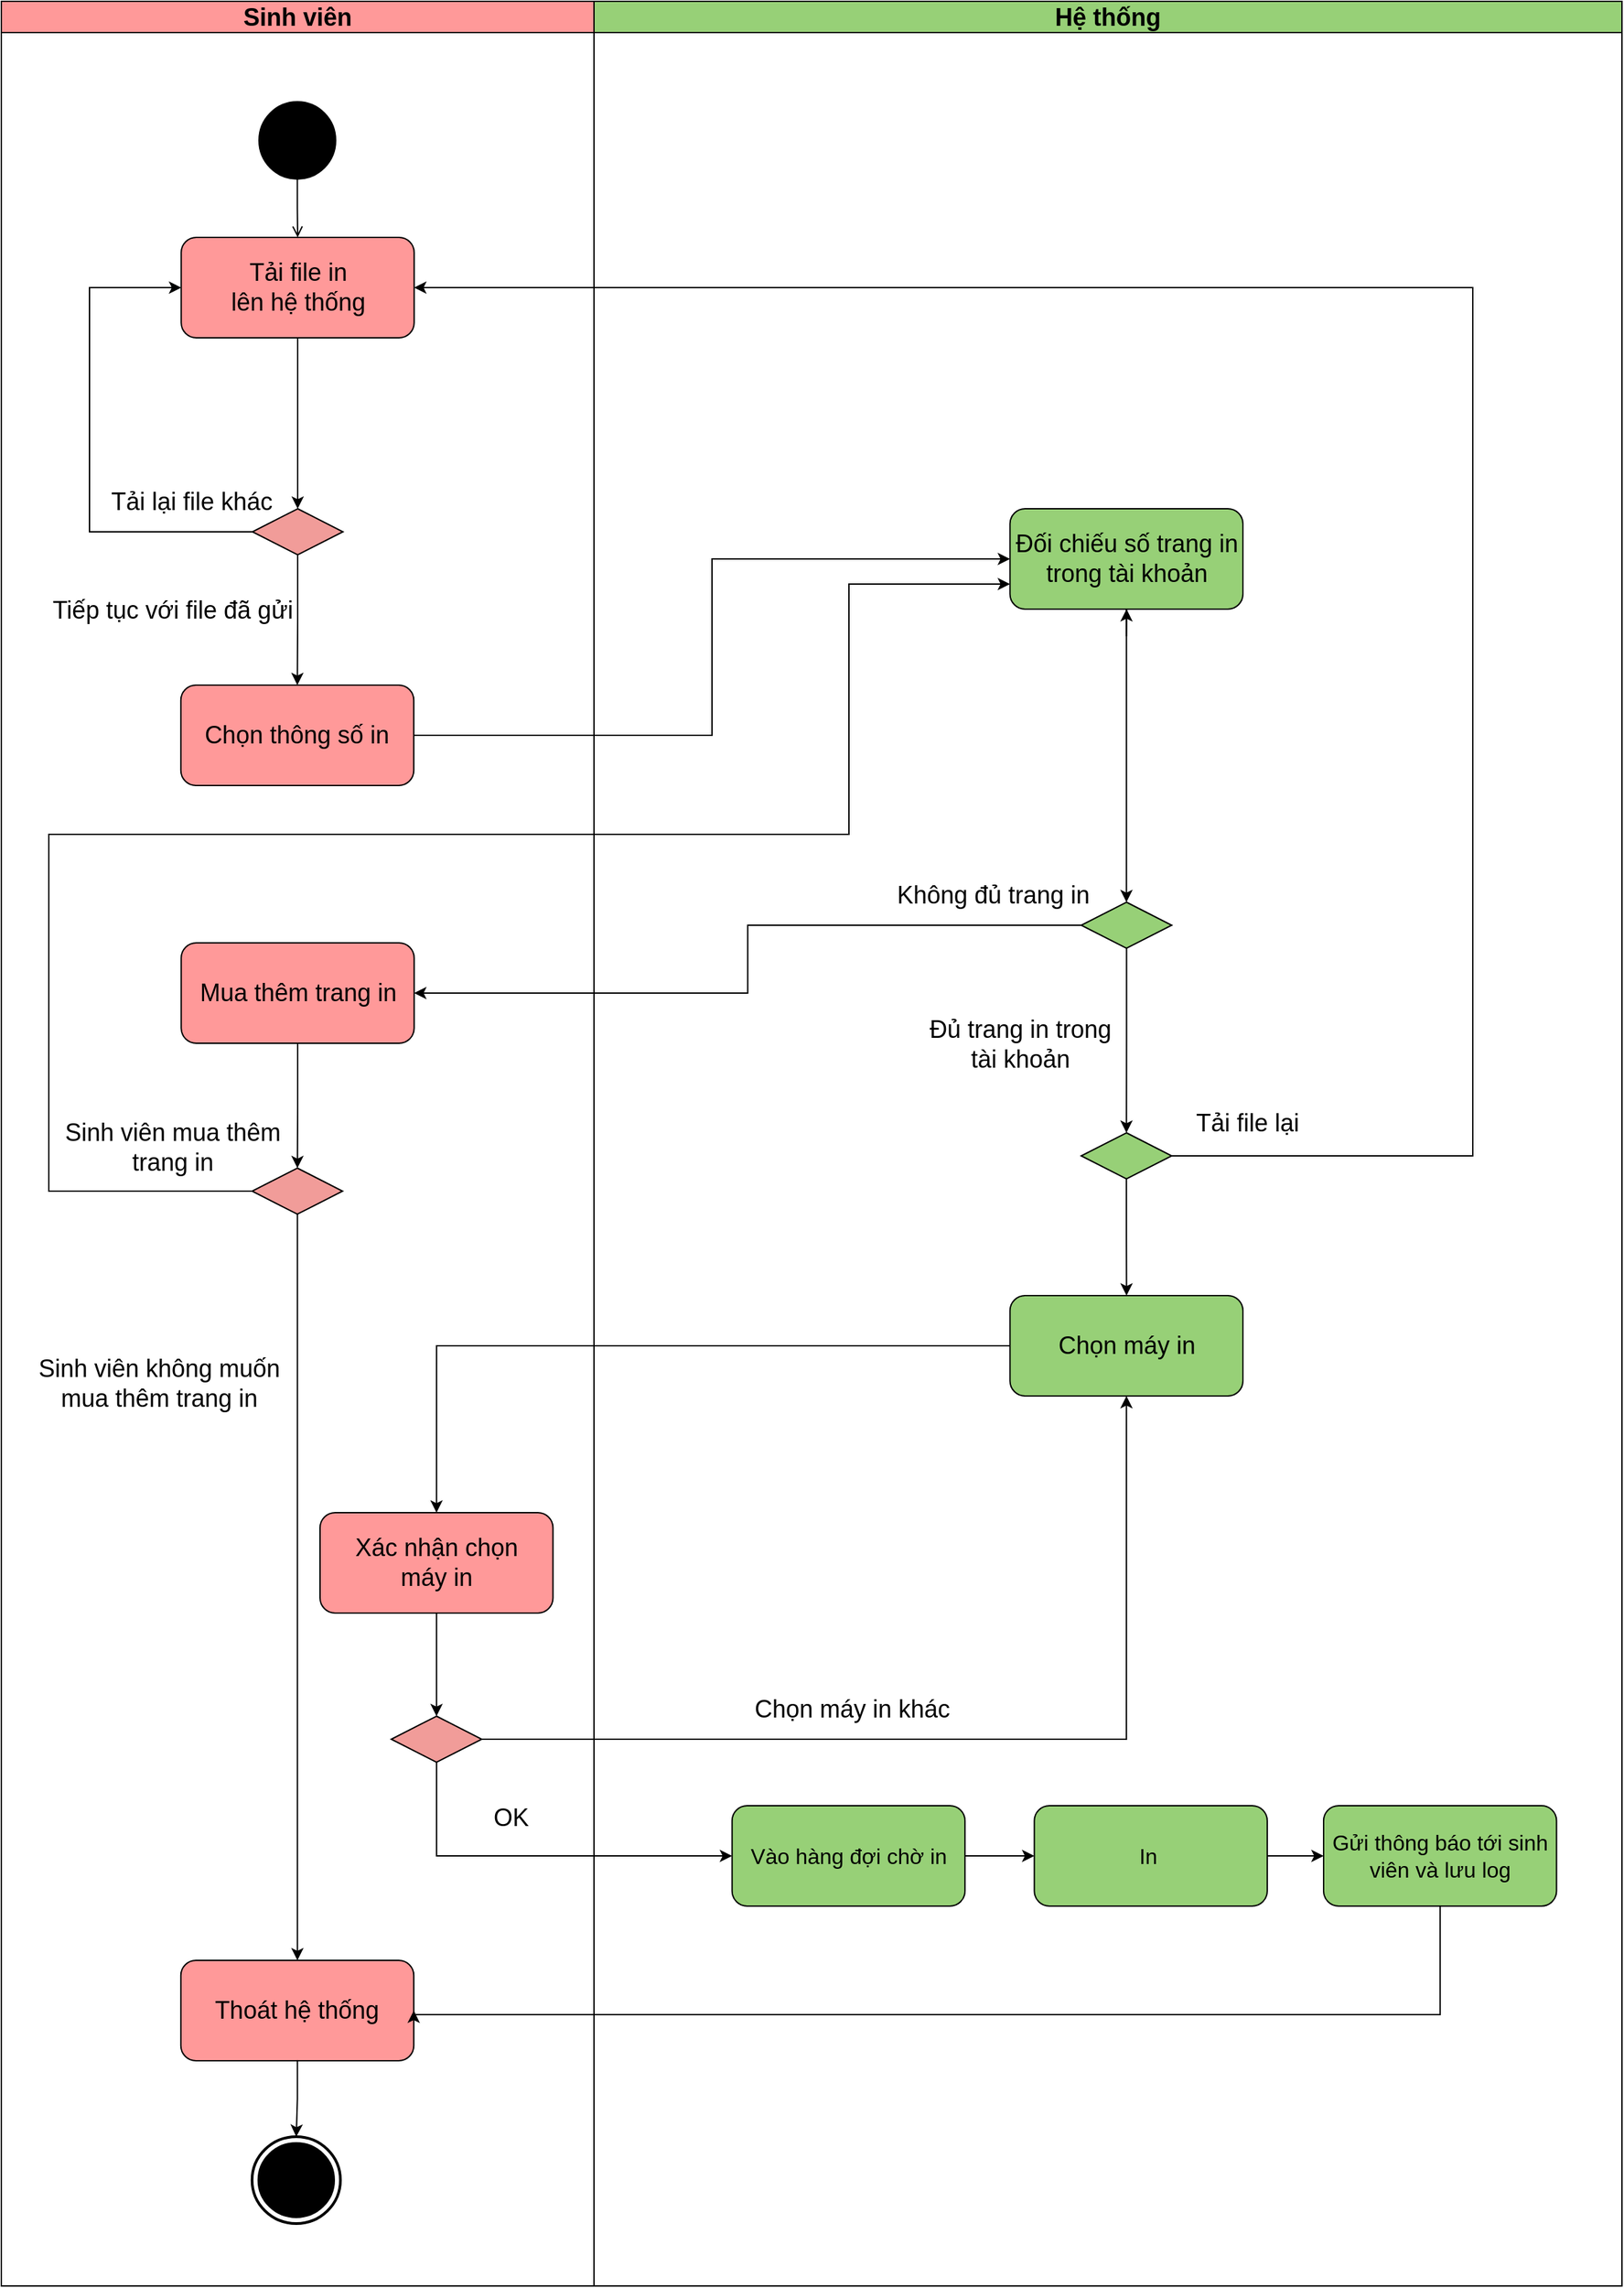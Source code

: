 <mxfile version="22.1.0" type="google">
  <diagram id="prtHgNgQTEPvFCAcTncT" name="Page-1">
    <mxGraphModel grid="1" page="1" gridSize="10" guides="1" tooltips="1" connect="1" arrows="1" fold="1" pageScale="1" pageWidth="827" pageHeight="1169" math="0" shadow="0">
      <root>
        <mxCell id="0" />
        <mxCell id="1" parent="0" />
        <mxCell id="0drZBIcAvg-jgpcU-8fy-210" value="&lt;font style=&quot;font-size: 18px;&quot;&gt;Hệ thống&lt;/font&gt;" style="swimlane;whiteSpace=wrap;html=1;fillColor=#97D077;container=0;movable=1;resizable=1;rotatable=1;deletable=1;editable=1;locked=0;connectable=1;" vertex="1" parent="1">
          <mxGeometry x="-528" y="556" width="758" height="1684" as="geometry" />
        </mxCell>
        <mxCell id="A0Qf2ccuswHU8jVw-azO-38" style="edgeStyle=orthogonalEdgeStyle;rounded=0;orthogonalLoop=1;jettySize=auto;html=1;" edge="1" parent="0drZBIcAvg-jgpcU-8fy-210" source="A0Qf2ccuswHU8jVw-azO-35" target="A0Qf2ccuswHU8jVw-azO-37">
          <mxGeometry relative="1" as="geometry" />
        </mxCell>
        <mxCell id="A0Qf2ccuswHU8jVw-azO-35" value="&lt;span style=&quot;font-size: 18px;&quot;&gt;Đối chiếu số trang in trong tài khoản&lt;/span&gt;" style="rounded=1;whiteSpace=wrap;html=1;fillColor=#97D077;" vertex="1" parent="0drZBIcAvg-jgpcU-8fy-210">
          <mxGeometry x="306.75" y="374" width="171.75" height="74" as="geometry" />
        </mxCell>
        <mxCell id="A0Qf2ccuswHU8jVw-azO-55" style="edgeStyle=orthogonalEdgeStyle;rounded=0;orthogonalLoop=1;jettySize=auto;html=1;entryX=0.5;entryY=0;entryDx=0;entryDy=0;" edge="1" parent="0drZBIcAvg-jgpcU-8fy-210" source="A0Qf2ccuswHU8jVw-azO-37" target="A0Qf2ccuswHU8jVw-azO-54">
          <mxGeometry relative="1" as="geometry" />
        </mxCell>
        <mxCell id="A0Qf2ccuswHU8jVw-azO-37" value="" style="rhombus;whiteSpace=wrap;html=1;fillColor=#97D077;" vertex="1" parent="0drZBIcAvg-jgpcU-8fy-210">
          <mxGeometry x="359.25" y="664" width="66.75" height="34" as="geometry" />
        </mxCell>
        <mxCell id="A0Qf2ccuswHU8jVw-azO-39" style="edgeStyle=orthogonalEdgeStyle;rounded=0;orthogonalLoop=1;jettySize=auto;html=1;exitX=0.5;exitY=1;exitDx=0;exitDy=0;" edge="1" parent="0drZBIcAvg-jgpcU-8fy-210" source="A0Qf2ccuswHU8jVw-azO-35" target="A0Qf2ccuswHU8jVw-azO-35">
          <mxGeometry relative="1" as="geometry" />
        </mxCell>
        <mxCell id="A0Qf2ccuswHU8jVw-azO-52" value="&lt;font style=&quot;font-size: 18px;&quot;&gt;Không đủ trang in&lt;/font&gt;" style="text;html=1;strokeColor=none;fillColor=none;align=center;verticalAlign=middle;whiteSpace=wrap;rounded=0;" vertex="1" parent="0drZBIcAvg-jgpcU-8fy-210">
          <mxGeometry x="217.62" y="644" width="153.25" height="30" as="geometry" />
        </mxCell>
        <mxCell id="A0Qf2ccuswHU8jVw-azO-53" value="&lt;span style=&quot;font-size: 18px;&quot;&gt;Chọn máy in&lt;/span&gt;" style="rounded=1;whiteSpace=wrap;html=1;fillColor=#97D077;" vertex="1" parent="0drZBIcAvg-jgpcU-8fy-210">
          <mxGeometry x="306.75" y="954" width="171.75" height="74" as="geometry" />
        </mxCell>
        <mxCell id="A0Qf2ccuswHU8jVw-azO-59" style="edgeStyle=orthogonalEdgeStyle;rounded=0;orthogonalLoop=1;jettySize=auto;html=1;" edge="1" parent="0drZBIcAvg-jgpcU-8fy-210" source="A0Qf2ccuswHU8jVw-azO-54" target="A0Qf2ccuswHU8jVw-azO-53">
          <mxGeometry relative="1" as="geometry" />
        </mxCell>
        <mxCell id="A0Qf2ccuswHU8jVw-azO-54" value="" style="rhombus;whiteSpace=wrap;html=1;fillColor=#97D077;" vertex="1" parent="0drZBIcAvg-jgpcU-8fy-210">
          <mxGeometry x="359.24" y="834" width="66.75" height="34" as="geometry" />
        </mxCell>
        <mxCell id="A0Qf2ccuswHU8jVw-azO-58" value="&lt;span style=&quot;font-size: 18px;&quot;&gt;Đủ trang in trong &lt;br&gt;tài khoản&lt;/span&gt;" style="text;html=1;strokeColor=none;fillColor=none;align=center;verticalAlign=middle;whiteSpace=wrap;rounded=0;" vertex="1" parent="0drZBIcAvg-jgpcU-8fy-210">
          <mxGeometry x="225.62" y="754" width="177" height="30" as="geometry" />
        </mxCell>
        <mxCell id="A0Qf2ccuswHU8jVw-azO-61" value="&lt;span style=&quot;font-size: 18px;&quot;&gt;Tải file lại&lt;/span&gt;" style="text;html=1;strokeColor=none;fillColor=none;align=center;verticalAlign=middle;whiteSpace=wrap;rounded=0;" vertex="1" parent="0drZBIcAvg-jgpcU-8fy-210">
          <mxGeometry x="426" y="812" width="112" height="30" as="geometry" />
        </mxCell>
        <mxCell id="A0Qf2ccuswHU8jVw-azO-69" value="&lt;span style=&quot;font-size: 18px;&quot;&gt;Chọn máy in khác&lt;/span&gt;" style="text;html=1;strokeColor=none;fillColor=none;align=center;verticalAlign=middle;whiteSpace=wrap;rounded=0;" vertex="1" parent="0drZBIcAvg-jgpcU-8fy-210">
          <mxGeometry x="101.81" y="1244" width="177" height="30" as="geometry" />
        </mxCell>
        <mxCell id="bI-rjmDT_k0yChibbdWb-27" style="edgeStyle=orthogonalEdgeStyle;rounded=0;orthogonalLoop=1;jettySize=auto;html=1;" edge="1" parent="0drZBIcAvg-jgpcU-8fy-210" source="A0Qf2ccuswHU8jVw-azO-93" target="A0Qf2ccuswHU8jVw-azO-96">
          <mxGeometry relative="1" as="geometry" />
        </mxCell>
        <mxCell id="A0Qf2ccuswHU8jVw-azO-93" value="&lt;font size=&quot;3&quot;&gt;In&amp;nbsp;&lt;/font&gt;" style="rounded=1;whiteSpace=wrap;html=1;fillColor=#97D077;" vertex="1" parent="0drZBIcAvg-jgpcU-8fy-210">
          <mxGeometry x="324.69" y="1330" width="171.75" height="74" as="geometry" />
        </mxCell>
        <mxCell id="A0Qf2ccuswHU8jVw-azO-96" value="&lt;font size=&quot;3&quot;&gt;Gửi thông báo tới sinh viên và lưu log&lt;/font&gt;" style="rounded=1;whiteSpace=wrap;html=1;fillColor=#97D077;" vertex="1" parent="0drZBIcAvg-jgpcU-8fy-210">
          <mxGeometry x="538" y="1330" width="171.75" height="74" as="geometry" />
        </mxCell>
        <mxCell id="bI-rjmDT_k0yChibbdWb-25" style="edgeStyle=orthogonalEdgeStyle;rounded=0;orthogonalLoop=1;jettySize=auto;html=1;entryX=0;entryY=0.5;entryDx=0;entryDy=0;" edge="1" parent="0drZBIcAvg-jgpcU-8fy-210" source="bI-rjmDT_k0yChibbdWb-17" target="A0Qf2ccuswHU8jVw-azO-93">
          <mxGeometry relative="1" as="geometry" />
        </mxCell>
        <mxCell id="bI-rjmDT_k0yChibbdWb-17" value="&lt;font size=&quot;3&quot;&gt;Vào hàng đợi chờ in&lt;/font&gt;" style="rounded=1;whiteSpace=wrap;html=1;fillColor=#97D077;" vertex="1" parent="0drZBIcAvg-jgpcU-8fy-210">
          <mxGeometry x="101.81" y="1330" width="171.75" height="74" as="geometry" />
        </mxCell>
        <mxCell id="0drZBIcAvg-jgpcU-8fy-209" value="&lt;font style=&quot;font-size: 18px;&quot;&gt;Sinh viên&lt;/font&gt;" style="swimlane;whiteSpace=wrap;html=1;fillColor=#FF9999;gradientColor=none;container=0;movable=1;resizable=1;rotatable=1;deletable=1;editable=1;locked=0;connectable=1;" vertex="1" parent="1">
          <mxGeometry x="-965" y="556" width="437" height="1684" as="geometry" />
        </mxCell>
        <mxCell id="PMtced_CVtok1pb0Ue7u-2" style="edgeStyle=orthogonalEdgeStyle;rounded=0;orthogonalLoop=1;jettySize=auto;html=1;endArrow=open;endFill=0;" edge="1" parent="0drZBIcAvg-jgpcU-8fy-209" source="PMtced_CVtok1pb0Ue7u-1" target="VmOLZ52_Wkp5shSwFpp9-11">
          <mxGeometry relative="1" as="geometry" />
        </mxCell>
        <mxCell id="PMtced_CVtok1pb0Ue7u-1" value="" style="ellipse;fillColor=strokeColor;html=1;" vertex="1" parent="0drZBIcAvg-jgpcU-8fy-209">
          <mxGeometry x="190" y="74" width="56.5" height="57" as="geometry" />
        </mxCell>
        <mxCell id="A0Qf2ccuswHU8jVw-azO-6" style="edgeStyle=orthogonalEdgeStyle;rounded=0;orthogonalLoop=1;jettySize=auto;html=1;entryX=0.5;entryY=0;entryDx=0;entryDy=0;" edge="1" parent="0drZBIcAvg-jgpcU-8fy-209" source="VmOLZ52_Wkp5shSwFpp9-11" target="A0Qf2ccuswHU8jVw-azO-3">
          <mxGeometry relative="1" as="geometry">
            <Array as="points">
              <mxPoint x="218" y="374" />
              <mxPoint x="218" y="374" />
            </Array>
          </mxGeometry>
        </mxCell>
        <mxCell id="VmOLZ52_Wkp5shSwFpp9-11" value="&lt;font style=&quot;font-size: 18px;&quot;&gt;Tải file in&lt;br&gt;&lt;font style=&quot;&quot;&gt;lên hệ thống&lt;/font&gt;&lt;/font&gt;" style="rounded=1;whiteSpace=wrap;html=1;fillColor=#FF9999;" vertex="1" parent="0drZBIcAvg-jgpcU-8fy-209">
          <mxGeometry x="132.63" y="174" width="171.75" height="74" as="geometry" />
        </mxCell>
        <mxCell id="A0Qf2ccuswHU8jVw-azO-7" style="edgeStyle=orthogonalEdgeStyle;rounded=0;orthogonalLoop=1;jettySize=auto;html=1;entryX=0;entryY=0.5;entryDx=0;entryDy=0;exitX=0;exitY=0.5;exitDx=0;exitDy=0;" edge="1" parent="0drZBIcAvg-jgpcU-8fy-209" source="A0Qf2ccuswHU8jVw-azO-3" target="VmOLZ52_Wkp5shSwFpp9-11">
          <mxGeometry relative="1" as="geometry">
            <mxPoint x="185" y="384" as="sourcePoint" />
            <Array as="points">
              <mxPoint x="65" y="391" />
              <mxPoint x="65" y="211" />
            </Array>
          </mxGeometry>
        </mxCell>
        <mxCell id="A0Qf2ccuswHU8jVw-azO-11" style="edgeStyle=orthogonalEdgeStyle;rounded=0;orthogonalLoop=1;jettySize=auto;html=1;entryX=0.5;entryY=0;entryDx=0;entryDy=0;" edge="1" parent="0drZBIcAvg-jgpcU-8fy-209" source="A0Qf2ccuswHU8jVw-azO-3" target="A0Qf2ccuswHU8jVw-azO-9">
          <mxGeometry relative="1" as="geometry" />
        </mxCell>
        <mxCell id="A0Qf2ccuswHU8jVw-azO-3" value="" style="rhombus;whiteSpace=wrap;html=1;fillColor=#F19C99;" vertex="1" parent="0drZBIcAvg-jgpcU-8fy-209">
          <mxGeometry x="185.13" y="374" width="66.75" height="34" as="geometry" />
        </mxCell>
        <mxCell id="A0Qf2ccuswHU8jVw-azO-8" value="&lt;font style=&quot;font-size: 18px;&quot;&gt;Tải lại file khác&lt;/font&gt;" style="text;html=1;strokeColor=none;fillColor=none;align=center;verticalAlign=middle;whiteSpace=wrap;rounded=0;" vertex="1" parent="0drZBIcAvg-jgpcU-8fy-209">
          <mxGeometry x="63.25" y="354" width="155" height="30" as="geometry" />
        </mxCell>
        <mxCell id="A0Qf2ccuswHU8jVw-azO-9" value="&lt;span style=&quot;font-size: 18px;&quot;&gt;Chọn thông số in&lt;/span&gt;" style="rounded=1;whiteSpace=wrap;html=1;fillColor=#FF9999;" vertex="1" parent="0drZBIcAvg-jgpcU-8fy-209">
          <mxGeometry x="132.37" y="504" width="171.75" height="74" as="geometry" />
        </mxCell>
        <mxCell id="A0Qf2ccuswHU8jVw-azO-12" value="&lt;font style=&quot;font-size: 18px;&quot;&gt;Tiếp tục với file đã gửi&lt;/font&gt;" style="text;html=1;strokeColor=none;fillColor=none;align=center;verticalAlign=middle;whiteSpace=wrap;rounded=0;" vertex="1" parent="0drZBIcAvg-jgpcU-8fy-209">
          <mxGeometry x="35" y="434" width="183.25" height="30" as="geometry" />
        </mxCell>
        <mxCell id="A0Qf2ccuswHU8jVw-azO-44" style="edgeStyle=orthogonalEdgeStyle;rounded=0;orthogonalLoop=1;jettySize=auto;html=1;" edge="1" parent="0drZBIcAvg-jgpcU-8fy-209" source="A0Qf2ccuswHU8jVw-azO-40" target="A0Qf2ccuswHU8jVw-azO-43">
          <mxGeometry relative="1" as="geometry" />
        </mxCell>
        <mxCell id="A0Qf2ccuswHU8jVw-azO-40" value="&lt;span style=&quot;font-size: 18px;&quot;&gt;Mua thêm trang in&lt;/span&gt;" style="rounded=1;whiteSpace=wrap;html=1;fillColor=#FF9999;" vertex="1" parent="0drZBIcAvg-jgpcU-8fy-209">
          <mxGeometry x="132.63" y="694" width="171.75" height="74" as="geometry" />
        </mxCell>
        <mxCell id="A0Qf2ccuswHU8jVw-azO-48" style="edgeStyle=orthogonalEdgeStyle;rounded=0;orthogonalLoop=1;jettySize=auto;html=1;" edge="1" parent="0drZBIcAvg-jgpcU-8fy-209" source="A0Qf2ccuswHU8jVw-azO-43" target="A0Qf2ccuswHU8jVw-azO-47">
          <mxGeometry relative="1" as="geometry">
            <Array as="points">
              <mxPoint x="218" y="1304" />
              <mxPoint x="218" y="1304" />
            </Array>
          </mxGeometry>
        </mxCell>
        <mxCell id="A0Qf2ccuswHU8jVw-azO-43" value="" style="rhombus;whiteSpace=wrap;html=1;fillColor=#F19C99;" vertex="1" parent="0drZBIcAvg-jgpcU-8fy-209">
          <mxGeometry x="184.87" y="860" width="66.75" height="34" as="geometry" />
        </mxCell>
        <mxCell id="A0Qf2ccuswHU8jVw-azO-46" value="&lt;font style=&quot;font-size: 18px;&quot;&gt;Sinh viên mua thêm trang in&lt;/font&gt;" style="text;html=1;strokeColor=none;fillColor=none;align=center;verticalAlign=middle;whiteSpace=wrap;rounded=0;" vertex="1" parent="0drZBIcAvg-jgpcU-8fy-209">
          <mxGeometry x="35" y="830" width="183.25" height="30" as="geometry" />
        </mxCell>
        <mxCell id="A0Qf2ccuswHU8jVw-azO-99" style="edgeStyle=orthogonalEdgeStyle;rounded=0;orthogonalLoop=1;jettySize=auto;html=1;" edge="1" parent="0drZBIcAvg-jgpcU-8fy-209" source="A0Qf2ccuswHU8jVw-azO-47" target="A0Qf2ccuswHU8jVw-azO-49">
          <mxGeometry relative="1" as="geometry" />
        </mxCell>
        <mxCell id="A0Qf2ccuswHU8jVw-azO-47" value="&lt;span style=&quot;font-size: 18px;&quot;&gt;Thoát hệ thống&lt;/span&gt;" style="rounded=1;whiteSpace=wrap;html=1;fillColor=#FF9999;" vertex="1" parent="0drZBIcAvg-jgpcU-8fy-209">
          <mxGeometry x="132.37" y="1444" width="171.75" height="74" as="geometry" />
        </mxCell>
        <mxCell id="A0Qf2ccuswHU8jVw-azO-49" value="" style="html=1;shape=mxgraph.sysml.actFinal;strokeWidth=2;verticalLabelPosition=bottom;verticalAlignment=top;" vertex="1" parent="0drZBIcAvg-jgpcU-8fy-209">
          <mxGeometry x="184.87" y="1574" width="65.13" height="64" as="geometry" />
        </mxCell>
        <mxCell id="A0Qf2ccuswHU8jVw-azO-51" value="&lt;font style=&quot;font-size: 18px;&quot;&gt;Sinh viên không muốn mua thêm trang in&lt;/font&gt;" style="text;html=1;strokeColor=none;fillColor=none;align=center;verticalAlign=middle;whiteSpace=wrap;rounded=0;" vertex="1" parent="0drZBIcAvg-jgpcU-8fy-209">
          <mxGeometry x="25" y="1004" width="183.25" height="30" as="geometry" />
        </mxCell>
        <mxCell id="A0Qf2ccuswHU8jVw-azO-67" style="edgeStyle=orthogonalEdgeStyle;rounded=0;orthogonalLoop=1;jettySize=auto;html=1;entryX=0.5;entryY=0;entryDx=0;entryDy=0;" edge="1" parent="0drZBIcAvg-jgpcU-8fy-209" source="A0Qf2ccuswHU8jVw-azO-63" target="A0Qf2ccuswHU8jVw-azO-66">
          <mxGeometry relative="1" as="geometry" />
        </mxCell>
        <mxCell id="A0Qf2ccuswHU8jVw-azO-63" value="&lt;span style=&quot;font-size: 18px;&quot;&gt;Xác nhận chọn &lt;br&gt;máy in&lt;/span&gt;" style="rounded=1;whiteSpace=wrap;html=1;fillColor=#FF9999;" vertex="1" parent="0drZBIcAvg-jgpcU-8fy-209">
          <mxGeometry x="235" y="1114" width="171.75" height="74" as="geometry" />
        </mxCell>
        <mxCell id="A0Qf2ccuswHU8jVw-azO-66" value="" style="rhombus;whiteSpace=wrap;html=1;fillColor=#F19C99;" vertex="1" parent="0drZBIcAvg-jgpcU-8fy-209">
          <mxGeometry x="287.5" y="1264" width="66.75" height="34" as="geometry" />
        </mxCell>
        <mxCell id="A0Qf2ccuswHU8jVw-azO-95" value="&lt;span style=&quot;font-size: 18px;&quot;&gt;OK&lt;/span&gt;" style="text;html=1;strokeColor=none;fillColor=none;align=center;verticalAlign=middle;whiteSpace=wrap;rounded=0;" vertex="1" parent="0drZBIcAvg-jgpcU-8fy-209">
          <mxGeometry x="345" y="1324" width="61.75" height="30" as="geometry" />
        </mxCell>
        <mxCell id="A0Qf2ccuswHU8jVw-azO-36" style="edgeStyle=orthogonalEdgeStyle;rounded=0;orthogonalLoop=1;jettySize=auto;html=1;entryX=0;entryY=0.5;entryDx=0;entryDy=0;" edge="1" parent="1" source="A0Qf2ccuswHU8jVw-azO-9" target="A0Qf2ccuswHU8jVw-azO-35">
          <mxGeometry relative="1" as="geometry" />
        </mxCell>
        <mxCell id="A0Qf2ccuswHU8jVw-azO-41" style="edgeStyle=orthogonalEdgeStyle;rounded=0;orthogonalLoop=1;jettySize=auto;html=1;entryX=1;entryY=0.5;entryDx=0;entryDy=0;" edge="1" parent="1" source="A0Qf2ccuswHU8jVw-azO-37" target="A0Qf2ccuswHU8jVw-azO-40">
          <mxGeometry relative="1" as="geometry" />
        </mxCell>
        <mxCell id="A0Qf2ccuswHU8jVw-azO-60" style="edgeStyle=orthogonalEdgeStyle;rounded=0;orthogonalLoop=1;jettySize=auto;html=1;entryX=1;entryY=0.5;entryDx=0;entryDy=0;" edge="1" parent="1" source="A0Qf2ccuswHU8jVw-azO-54" target="VmOLZ52_Wkp5shSwFpp9-11">
          <mxGeometry relative="1" as="geometry">
            <mxPoint x="-190" y="950.0" as="targetPoint" />
            <Array as="points">
              <mxPoint x="120" y="1407" />
              <mxPoint x="120" y="767" />
            </Array>
          </mxGeometry>
        </mxCell>
        <mxCell id="A0Qf2ccuswHU8jVw-azO-65" style="edgeStyle=orthogonalEdgeStyle;rounded=0;orthogonalLoop=1;jettySize=auto;html=1;entryX=0.5;entryY=0;entryDx=0;entryDy=0;" edge="1" parent="1" source="A0Qf2ccuswHU8jVw-azO-53" target="A0Qf2ccuswHU8jVw-azO-63">
          <mxGeometry relative="1" as="geometry" />
        </mxCell>
        <mxCell id="A0Qf2ccuswHU8jVw-azO-68" style="edgeStyle=orthogonalEdgeStyle;rounded=0;orthogonalLoop=1;jettySize=auto;html=1;entryX=0.5;entryY=1;entryDx=0;entryDy=0;" edge="1" parent="1" source="A0Qf2ccuswHU8jVw-azO-66" target="A0Qf2ccuswHU8jVw-azO-53">
          <mxGeometry relative="1" as="geometry">
            <Array as="points">
              <mxPoint x="-135" y="1837" />
            </Array>
          </mxGeometry>
        </mxCell>
        <mxCell id="bI-rjmDT_k0yChibbdWb-24" style="edgeStyle=orthogonalEdgeStyle;rounded=0;orthogonalLoop=1;jettySize=auto;html=1;entryX=0;entryY=0.5;entryDx=0;entryDy=0;" edge="1" parent="1" source="A0Qf2ccuswHU8jVw-azO-66" target="bI-rjmDT_k0yChibbdWb-17">
          <mxGeometry relative="1" as="geometry">
            <Array as="points">
              <mxPoint x="-644" y="1923" />
            </Array>
          </mxGeometry>
        </mxCell>
        <mxCell id="bI-rjmDT_k0yChibbdWb-26" style="edgeStyle=orthogonalEdgeStyle;rounded=0;orthogonalLoop=1;jettySize=auto;html=1;entryX=1;entryY=0.5;entryDx=0;entryDy=0;" edge="1" parent="1" source="A0Qf2ccuswHU8jVw-azO-96" target="A0Qf2ccuswHU8jVw-azO-47">
          <mxGeometry relative="1" as="geometry">
            <Array as="points">
              <mxPoint x="96" y="2040" />
              <mxPoint x="-661" y="2040" />
            </Array>
          </mxGeometry>
        </mxCell>
        <mxCell id="bI-rjmDT_k0yChibbdWb-28" style="edgeStyle=orthogonalEdgeStyle;rounded=0;orthogonalLoop=1;jettySize=auto;html=1;entryX=0;entryY=0.75;entryDx=0;entryDy=0;" edge="1" parent="1" source="A0Qf2ccuswHU8jVw-azO-43" target="A0Qf2ccuswHU8jVw-azO-35">
          <mxGeometry relative="1" as="geometry">
            <Array as="points">
              <mxPoint x="-930" y="1433" />
              <mxPoint x="-930" y="1170" />
              <mxPoint x="-340" y="1170" />
              <mxPoint x="-340" y="986" />
            </Array>
          </mxGeometry>
        </mxCell>
      </root>
    </mxGraphModel>
  </diagram>
</mxfile>
